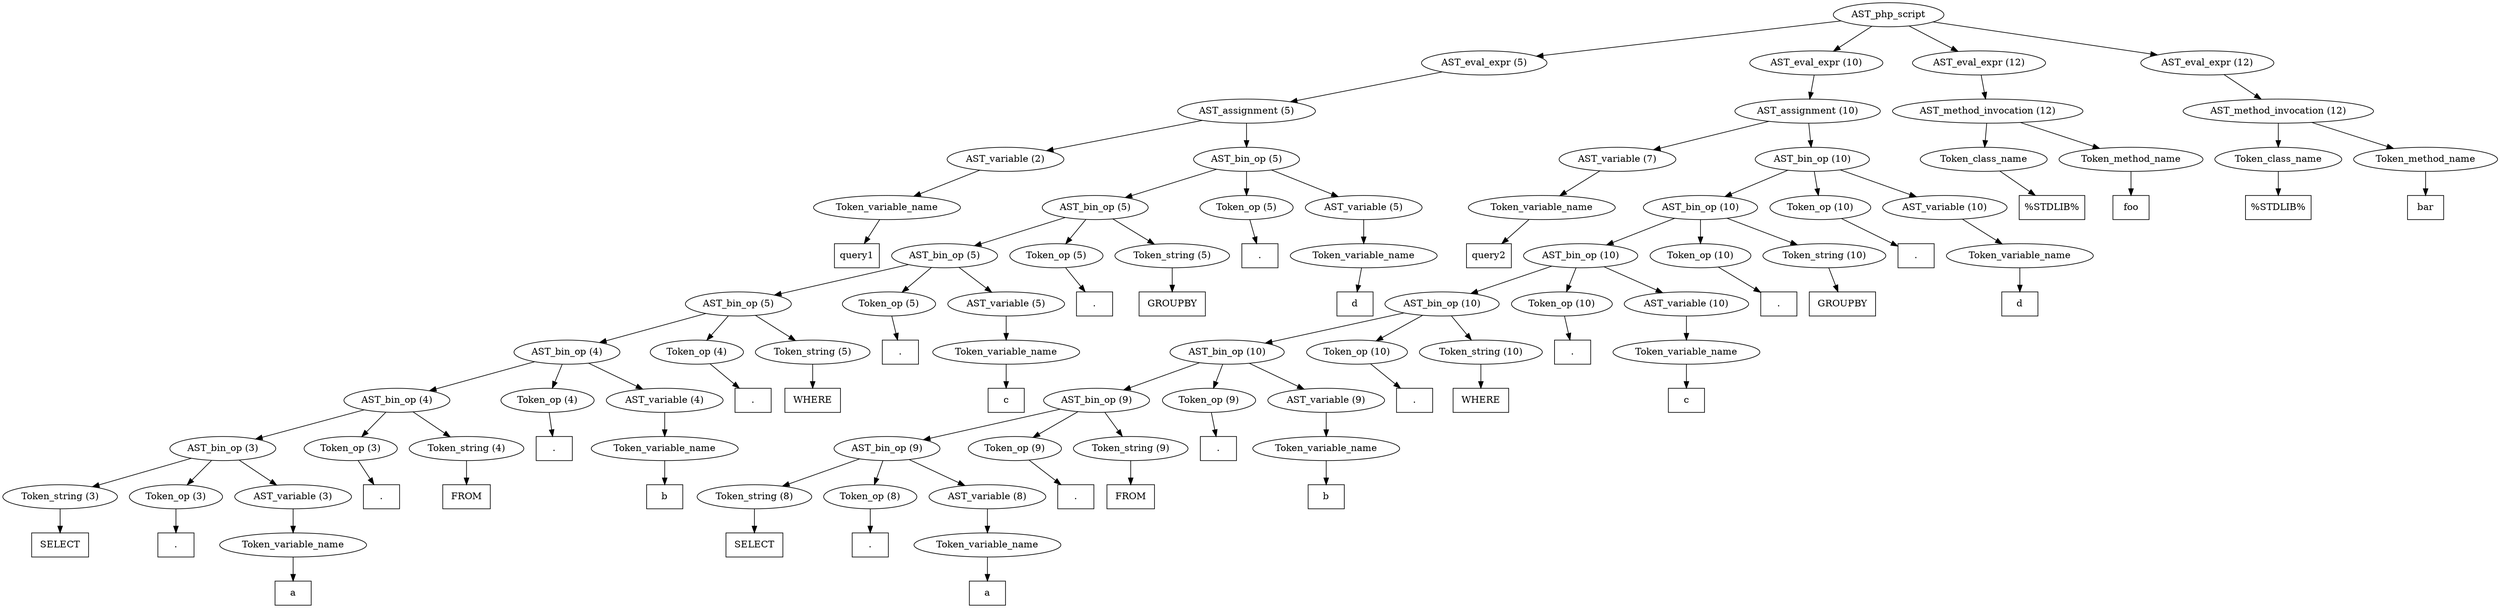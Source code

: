 /*
 * AST in dot format generated by phc -- the PHP compiler
 */

digraph AST {
node_0 [label="AST_php_script"];
node_1 [label="AST_eval_expr (5)"];
node_2 [label="AST_assignment (5)"];
node_3 [label="AST_variable (2)"];
node_4 [label="Token_variable_name"];
node_5 [label="query1", shape=box]
node_4 -> node_5;
node_3 -> node_4;
node_6 [label="AST_bin_op (5)"];
node_7 [label="AST_bin_op (5)"];
node_8 [label="AST_bin_op (5)"];
node_9 [label="AST_bin_op (5)"];
node_10 [label="AST_bin_op (4)"];
node_11 [label="AST_bin_op (4)"];
node_12 [label="AST_bin_op (3)"];
node_13 [label="Token_string (3)"];
node_14 [label=" SELECT ", shape=box]
node_13 -> node_14;
node_15 [label="Token_op (3)"];
node_16 [label=".", shape=box]
node_15 -> node_16;
node_17 [label="AST_variable (3)"];
node_18 [label="Token_variable_name"];
node_19 [label="a", shape=box]
node_18 -> node_19;
node_17 -> node_18;
node_12 -> node_17;
node_12 -> node_15;
node_12 -> node_13;
node_20 [label="Token_op (3)"];
node_21 [label=".", shape=box]
node_20 -> node_21;
node_22 [label="Token_string (4)"];
node_23 [label=" FROM ", shape=box]
node_22 -> node_23;
node_11 -> node_22;
node_11 -> node_20;
node_11 -> node_12;
node_24 [label="Token_op (4)"];
node_25 [label=".", shape=box]
node_24 -> node_25;
node_26 [label="AST_variable (4)"];
node_27 [label="Token_variable_name"];
node_28 [label="b", shape=box]
node_27 -> node_28;
node_26 -> node_27;
node_10 -> node_26;
node_10 -> node_24;
node_10 -> node_11;
node_29 [label="Token_op (4)"];
node_30 [label=".", shape=box]
node_29 -> node_30;
node_31 [label="Token_string (5)"];
node_32 [label=" WHERE ", shape=box]
node_31 -> node_32;
node_9 -> node_31;
node_9 -> node_29;
node_9 -> node_10;
node_33 [label="Token_op (5)"];
node_34 [label=".", shape=box]
node_33 -> node_34;
node_35 [label="AST_variable (5)"];
node_36 [label="Token_variable_name"];
node_37 [label="c", shape=box]
node_36 -> node_37;
node_35 -> node_36;
node_8 -> node_35;
node_8 -> node_33;
node_8 -> node_9;
node_38 [label="Token_op (5)"];
node_39 [label=".", shape=box]
node_38 -> node_39;
node_40 [label="Token_string (5)"];
node_41 [label=" GROUPBY ", shape=box]
node_40 -> node_41;
node_7 -> node_40;
node_7 -> node_38;
node_7 -> node_8;
node_42 [label="Token_op (5)"];
node_43 [label=".", shape=box]
node_42 -> node_43;
node_44 [label="AST_variable (5)"];
node_45 [label="Token_variable_name"];
node_46 [label="d", shape=box]
node_45 -> node_46;
node_44 -> node_45;
node_6 -> node_44;
node_6 -> node_42;
node_6 -> node_7;
node_2 -> node_6;
node_2 -> node_3;
node_1 -> node_2;
node_47 [label="AST_eval_expr (10)"];
node_48 [label="AST_assignment (10)"];
node_49 [label="AST_variable (7)"];
node_50 [label="Token_variable_name"];
node_51 [label="query2", shape=box]
node_50 -> node_51;
node_49 -> node_50;
node_52 [label="AST_bin_op (10)"];
node_53 [label="AST_bin_op (10)"];
node_54 [label="AST_bin_op (10)"];
node_55 [label="AST_bin_op (10)"];
node_56 [label="AST_bin_op (10)"];
node_57 [label="AST_bin_op (9)"];
node_58 [label="AST_bin_op (9)"];
node_59 [label="Token_string (8)"];
node_60 [label=" SELECT ", shape=box]
node_59 -> node_60;
node_61 [label="Token_op (8)"];
node_62 [label=".", shape=box]
node_61 -> node_62;
node_63 [label="AST_variable (8)"];
node_64 [label="Token_variable_name"];
node_65 [label="a", shape=box]
node_64 -> node_65;
node_63 -> node_64;
node_58 -> node_63;
node_58 -> node_61;
node_58 -> node_59;
node_66 [label="Token_op (9)"];
node_67 [label=".", shape=box]
node_66 -> node_67;
node_68 [label="Token_string (9)"];
node_69 [label=" FROM ", shape=box]
node_68 -> node_69;
node_57 -> node_68;
node_57 -> node_66;
node_57 -> node_58;
node_70 [label="Token_op (9)"];
node_71 [label=".", shape=box]
node_70 -> node_71;
node_72 [label="AST_variable (9)"];
node_73 [label="Token_variable_name"];
node_74 [label="b", shape=box]
node_73 -> node_74;
node_72 -> node_73;
node_56 -> node_72;
node_56 -> node_70;
node_56 -> node_57;
node_75 [label="Token_op (10)"];
node_76 [label=".", shape=box]
node_75 -> node_76;
node_77 [label="Token_string (10)"];
node_78 [label=" WHERE ", shape=box]
node_77 -> node_78;
node_55 -> node_77;
node_55 -> node_75;
node_55 -> node_56;
node_79 [label="Token_op (10)"];
node_80 [label=".", shape=box]
node_79 -> node_80;
node_81 [label="AST_variable (10)"];
node_82 [label="Token_variable_name"];
node_83 [label="c", shape=box]
node_82 -> node_83;
node_81 -> node_82;
node_54 -> node_81;
node_54 -> node_79;
node_54 -> node_55;
node_84 [label="Token_op (10)"];
node_85 [label=".", shape=box]
node_84 -> node_85;
node_86 [label="Token_string (10)"];
node_87 [label=" GROUPBY ", shape=box]
node_86 -> node_87;
node_53 -> node_86;
node_53 -> node_84;
node_53 -> node_54;
node_88 [label="Token_op (10)"];
node_89 [label=".", shape=box]
node_88 -> node_89;
node_90 [label="AST_variable (10)"];
node_91 [label="Token_variable_name"];
node_92 [label="d", shape=box]
node_91 -> node_92;
node_90 -> node_91;
node_52 -> node_90;
node_52 -> node_88;
node_52 -> node_53;
node_48 -> node_52;
node_48 -> node_49;
node_47 -> node_48;
node_93 [label="AST_eval_expr (12)"];
node_94 [label="AST_method_invocation (12)"];
node_95 [label="Token_class_name"];
node_96 [label="%STDLIB%", shape=box]
node_95 -> node_96;
node_97 [label="Token_method_name"];
node_98 [label="foo", shape=box]
node_97 -> node_98;
node_94 -> node_97;
node_94 -> node_95;
node_93 -> node_94;
node_99 [label="AST_eval_expr (12)"];
node_100 [label="AST_method_invocation (12)"];
node_101 [label="Token_class_name"];
node_102 [label="%STDLIB%", shape=box]
node_101 -> node_102;
node_103 [label="Token_method_name"];
node_104 [label="bar", shape=box]
node_103 -> node_104;
node_100 -> node_103;
node_100 -> node_101;
node_99 -> node_100;
node_0 -> node_99;
node_0 -> node_93;
node_0 -> node_47;
node_0 -> node_1;
}
